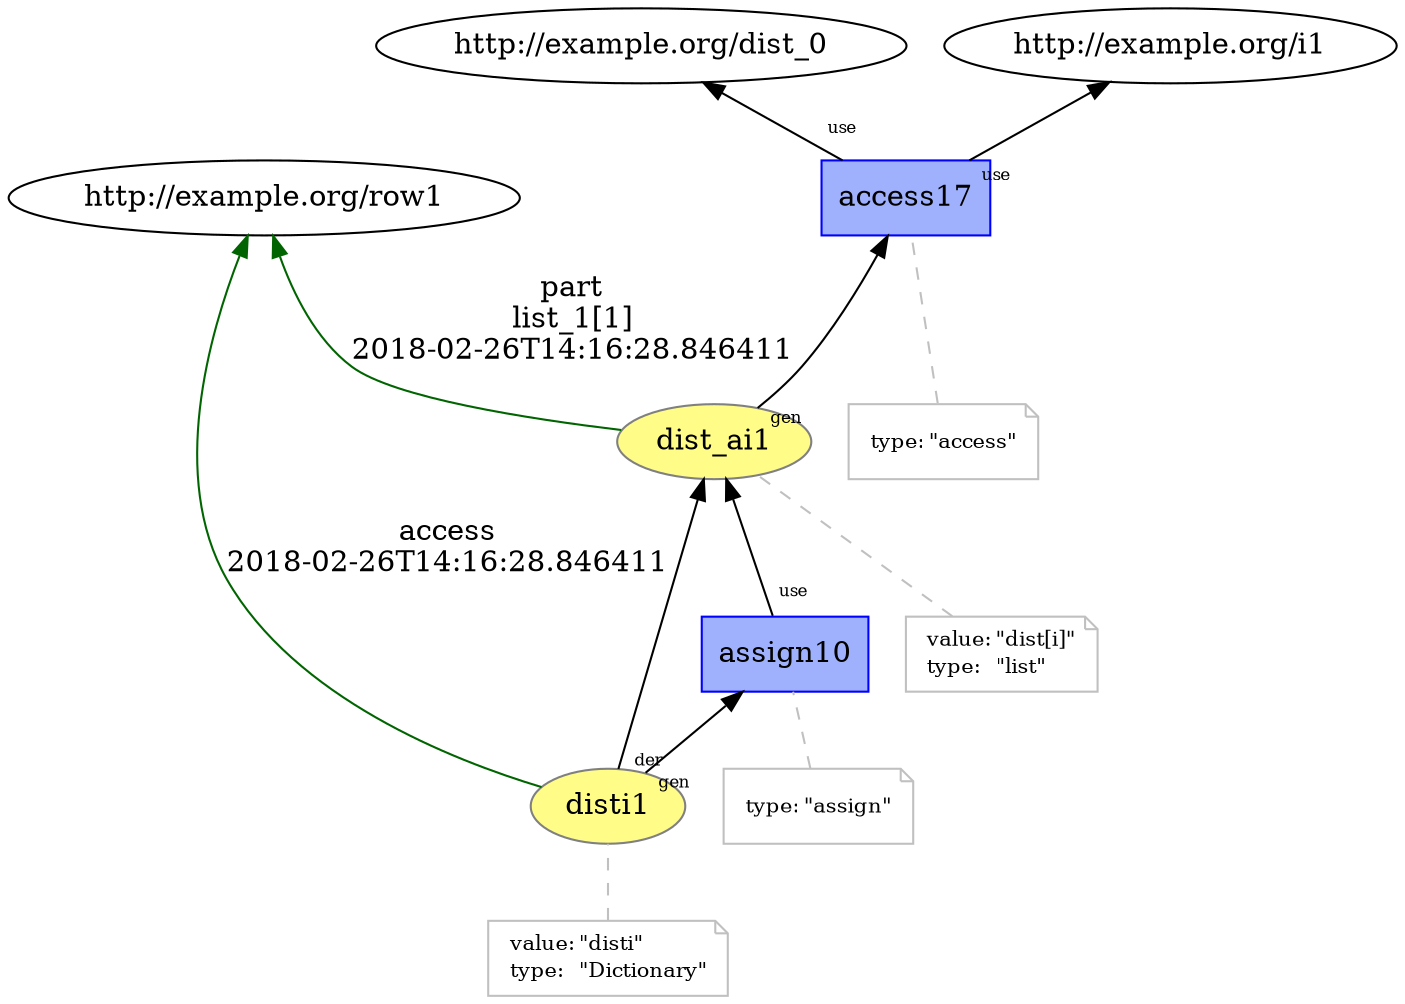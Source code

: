 digraph "PROV" { size="16,12"; rankdir="BT";
"http://example.org/dist_ai1" [fillcolor="#FFFC87",color="#808080",style="filled",label="dist_ai1",URL="http://example.org/dist_ai1"]
"-attrs0" [color="gray",shape="note",fontsize="10",fontcolor="black",label=<<TABLE cellpadding="0" border="0">
	<TR>
	    <TD align="left">value:</TD>
	    <TD align="left">&quot;dist[i]&quot;</TD>
	</TR>
	<TR>
	    <TD align="left">type:</TD>
	    <TD align="left">&quot;list&quot;</TD>
	</TR>
</TABLE>>]
"-attrs0" -> "http://example.org/dist_ai1" [color="gray",style="dashed",arrowhead="none"]
"http://example.org/dist_ai1" -> "http://example.org/row1" [labelfontsize="8",labeldistance="1.5",color="darkgreen",labelangle="60.0",rotation="20",label="part
list_1[1]
2018-02-26T14:16:28.846411"]
"http://example.org/access17" [fillcolor="#9FB1FC",color="#0000FF",shape="polygon",sides="4",style="filled",label="access17",URL="http://example.org/access17"]
"-attrs1" [color="gray",shape="note",fontsize="10",fontcolor="black",label=<<TABLE cellpadding="0" border="0">
	<TR>
	    <TD align="left">type:</TD>
	    <TD align="left">&quot;access&quot;</TD>
	</TR>
</TABLE>>]
"-attrs1" -> "http://example.org/access17" [color="gray",style="dashed",arrowhead="none"]
"http://example.org/access17" -> "http://example.org/dist_0" [labelfontsize="8",labeldistance="1.5",labelangle="60.0",rotation="20",taillabel="use"]
"http://example.org/access17" -> "http://example.org/i1" [labelfontsize="8",labeldistance="1.5",labelangle="60.0",rotation="20",taillabel="use"]
"http://example.org/dist_ai1" -> "http://example.org/access17" [labelfontsize="8",labeldistance="1.5",labelangle="60.0",rotation="20",taillabel="gen"]
"http://example.org/disti1" [fillcolor="#FFFC87",color="#808080",style="filled",label="disti1",URL="http://example.org/disti1"]
"-attrs2" [color="gray",shape="note",fontsize="10",fontcolor="black",label=<<TABLE cellpadding="0" border="0">
	<TR>
	    <TD align="left">value:</TD>
	    <TD align="left">&quot;disti&quot;</TD>
	</TR>
	<TR>
	    <TD align="left">type:</TD>
	    <TD align="left">&quot;Dictionary&quot;</TD>
	</TR>
</TABLE>>]
"-attrs2" -> "http://example.org/disti1" [color="gray",style="dashed",arrowhead="none"]
"http://example.org/disti1" -> "http://example.org/row1" [labelfontsize="8",labeldistance="1.5",color="darkgreen",labelangle="60.0",rotation="20",label="access
2018-02-26T14:16:28.846411"]
"http://example.org/assign10" [fillcolor="#9FB1FC",color="#0000FF",shape="polygon",sides="4",style="filled",label="assign10",URL="http://example.org/assign10"]
"-attrs3" [color="gray",shape="note",fontsize="10",fontcolor="black",label=<<TABLE cellpadding="0" border="0">
	<TR>
	    <TD align="left">type:</TD>
	    <TD align="left">&quot;assign&quot;</TD>
	</TR>
</TABLE>>]
"-attrs3" -> "http://example.org/assign10" [color="gray",style="dashed",arrowhead="none"]
"http://example.org/assign10" -> "http://example.org/dist_ai1" [labelfontsize="8",labeldistance="1.5",labelangle="60.0",rotation="20",taillabel="use"]
"http://example.org/disti1" -> "http://example.org/dist_ai1" [labelfontsize="8",labeldistance="1.5",labelangle="60.0",rotation="20",taillabel="der"]
"http://example.org/disti1" -> "http://example.org/assign10" [labelfontsize="8",labeldistance="1.5",labelangle="60.0",rotation="20",taillabel="gen"]
}